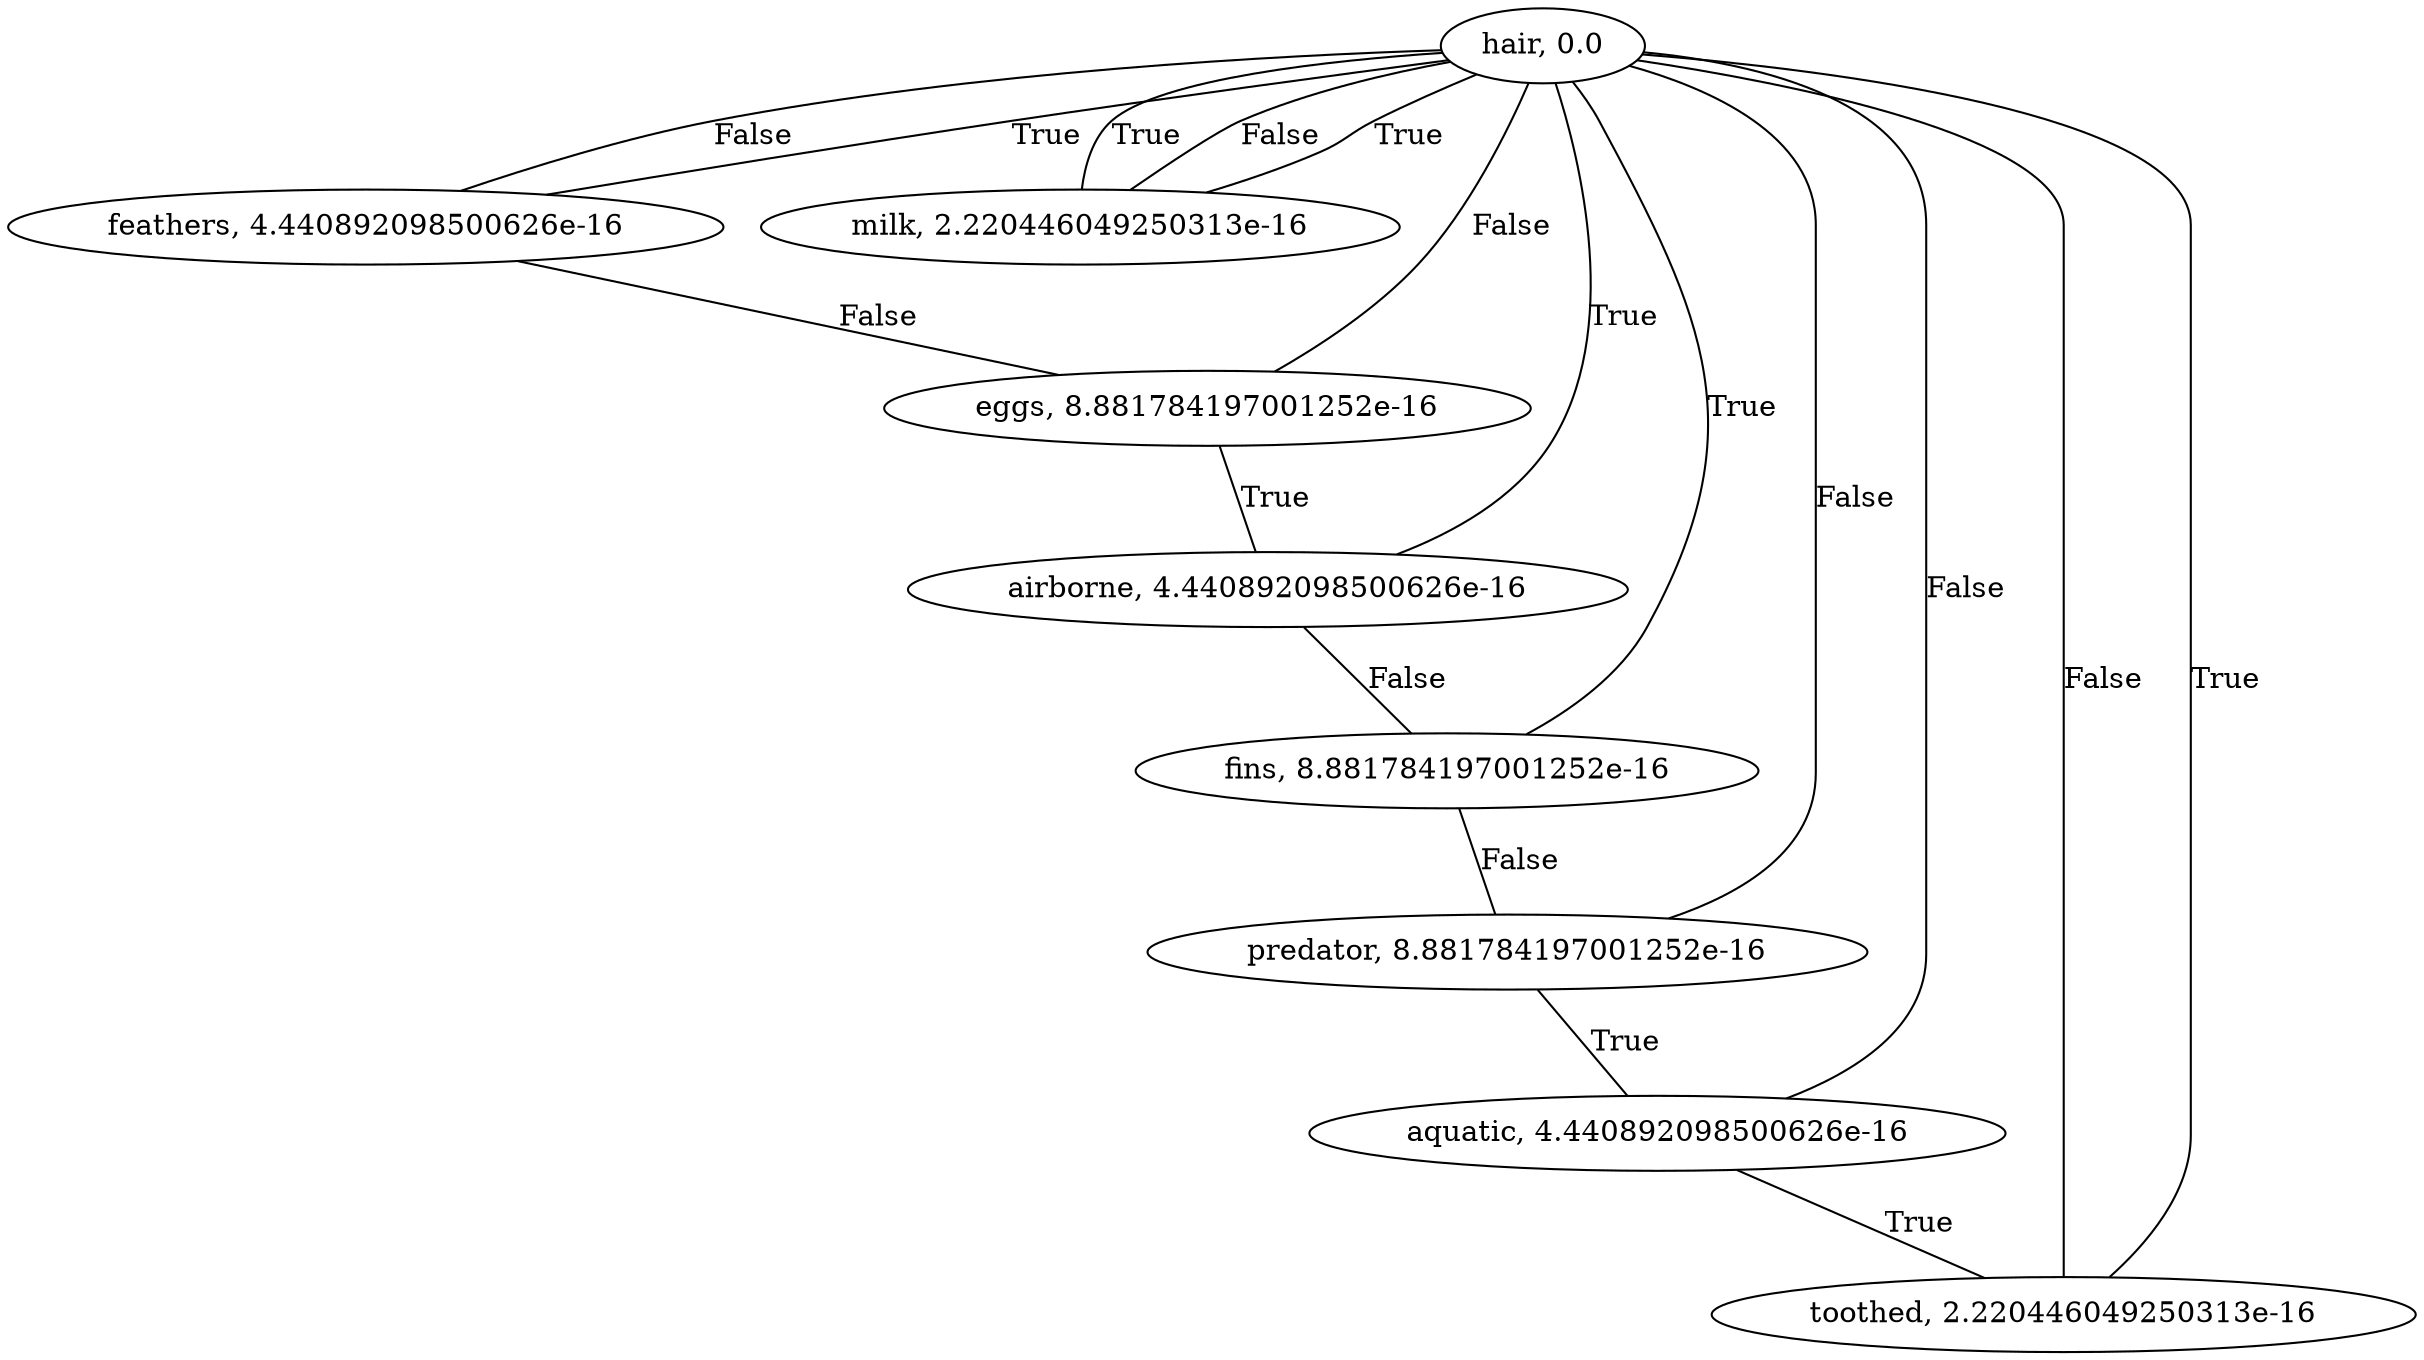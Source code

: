 graph G {hair [label="hair, 8.881784197001252e-16"]hair--feathers [label="False"]hair--milk [label="True"]feathers [label="feathers, 4.440892098500626e-16"]feathers--eggs [label="False"]feathers--hair [label="True"]milk [label="milk, 2.220446049250313e-16"]milk--hair [label="False"]milk--hair [label="True"]eggs [label="eggs, 8.881784197001252e-16"]eggs--hair [label="False"]eggs--airborne [label="True"]hair [label="hair, 0.0"]hair [label="hair, 0.0"]hair [label="hair, 0.0"]hair [label="hair, 0.0"]airborne [label="airborne, 4.440892098500626e-16"]airborne--fins [label="False"]airborne--hair [label="True"]fins [label="fins, 8.881784197001252e-16"]fins--predator [label="False"]fins--hair [label="True"]hair [label="hair, 0.0"]predator [label="predator, 8.881784197001252e-16"]predator--hair [label="False"]predator--aquatic [label="True"]hair [label="hair, 0.0"]hair [label="hair, 0.0"]aquatic [label="aquatic, 4.440892098500626e-16"]aquatic--hair [label="False"]aquatic--toothed [label="True"]hair [label="hair, 0.0"]toothed [label="toothed, 2.220446049250313e-16"]toothed--hair [label="False"]toothed--hair [label="True"]hair [label="hair, 0.0"]hair [label="hair, 0.0"]}
